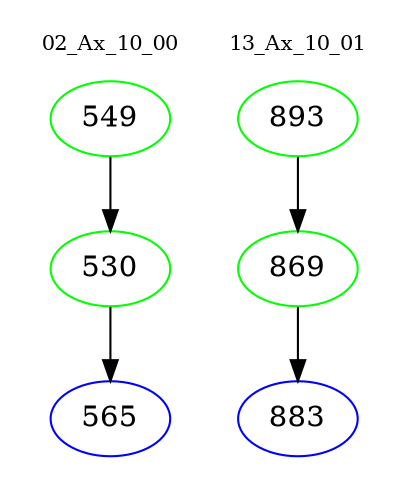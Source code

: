 digraph{
subgraph cluster_0 {
color = white
label = "02_Ax_10_00";
fontsize=10;
T0_549 [label="549", color="green"]
T0_549 -> T0_530 [color="black"]
T0_530 [label="530", color="green"]
T0_530 -> T0_565 [color="black"]
T0_565 [label="565", color="blue"]
}
subgraph cluster_1 {
color = white
label = "13_Ax_10_01";
fontsize=10;
T1_893 [label="893", color="green"]
T1_893 -> T1_869 [color="black"]
T1_869 [label="869", color="green"]
T1_869 -> T1_883 [color="black"]
T1_883 [label="883", color="blue"]
}
}
